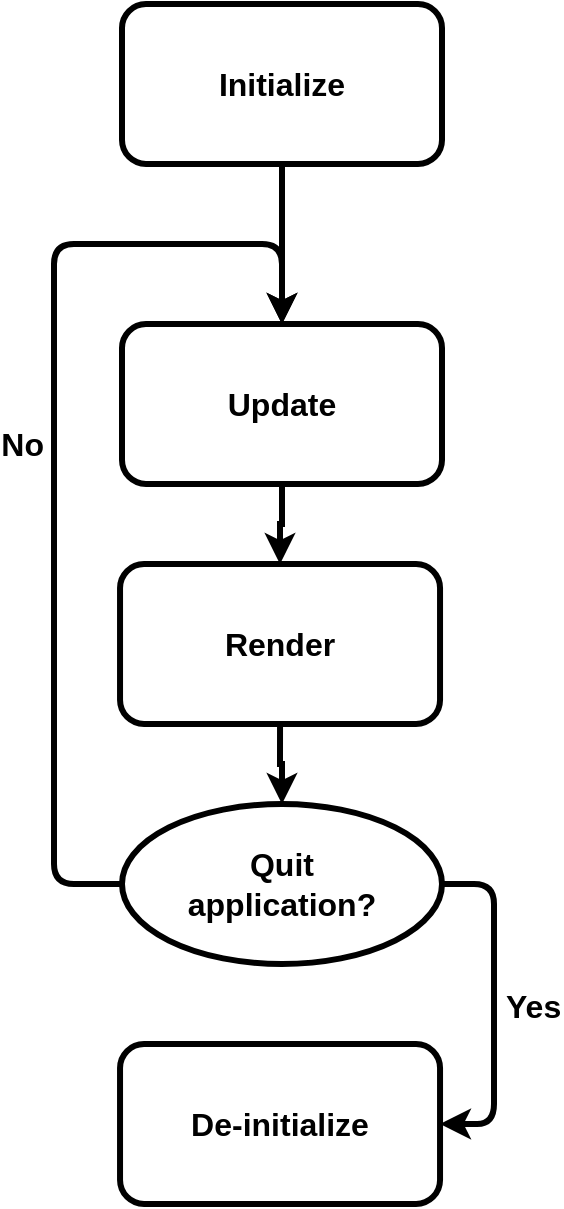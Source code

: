 <mxfile version="24.6.4" type="device">
  <diagram name="Page-1" id="YaxeNtwrjflqsDIea3og">
    <mxGraphModel dx="1114" dy="753" grid="1" gridSize="10" guides="1" tooltips="1" connect="1" arrows="1" fold="1" page="1" pageScale="1" pageWidth="827" pageHeight="1169" math="0" shadow="0">
      <root>
        <mxCell id="0" />
        <mxCell id="1" parent="0" />
        <mxCell id="oAPYUfPldh948HMvC5QU-23" style="edgeStyle=orthogonalEdgeStyle;rounded=0;orthogonalLoop=1;jettySize=auto;html=1;exitX=0.5;exitY=1;exitDx=0;exitDy=0;entryX=0.5;entryY=0;entryDx=0;entryDy=0;strokeWidth=3;" parent="1" source="oAPYUfPldh948HMvC5QU-2" target="oAPYUfPldh948HMvC5QU-3" edge="1">
          <mxGeometry relative="1" as="geometry" />
        </mxCell>
        <mxCell id="oAPYUfPldh948HMvC5QU-2" value="&lt;font style=&quot;font-size: 16px;&quot;&gt;Initialize&lt;/font&gt;" style="rounded=1;whiteSpace=wrap;html=1;strokeWidth=3;fontStyle=1;fillColor=none;" parent="1" vertex="1">
          <mxGeometry x="334" y="160" width="160" height="80" as="geometry" />
        </mxCell>
        <mxCell id="oAPYUfPldh948HMvC5QU-17" style="edgeStyle=orthogonalEdgeStyle;rounded=0;orthogonalLoop=1;jettySize=auto;html=1;exitX=0.5;exitY=1;exitDx=0;exitDy=0;entryX=0.5;entryY=0;entryDx=0;entryDy=0;strokeWidth=3;" parent="1" source="oAPYUfPldh948HMvC5QU-3" target="oAPYUfPldh948HMvC5QU-4" edge="1">
          <mxGeometry relative="1" as="geometry" />
        </mxCell>
        <mxCell id="oAPYUfPldh948HMvC5QU-3" value="&lt;font style=&quot;font-size: 16px;&quot;&gt;Update&lt;/font&gt;" style="rounded=1;whiteSpace=wrap;html=1;strokeWidth=3;fontStyle=1;fillColor=none;" parent="1" vertex="1">
          <mxGeometry x="334.0" y="320" width="160" height="80" as="geometry" />
        </mxCell>
        <mxCell id="oAPYUfPldh948HMvC5QU-20" style="edgeStyle=orthogonalEdgeStyle;rounded=0;orthogonalLoop=1;jettySize=auto;html=1;exitX=0.5;exitY=1;exitDx=0;exitDy=0;entryX=0.5;entryY=0;entryDx=0;entryDy=0;strokeWidth=3;" parent="1" source="oAPYUfPldh948HMvC5QU-4" target="oAPYUfPldh948HMvC5QU-19" edge="1">
          <mxGeometry relative="1" as="geometry" />
        </mxCell>
        <mxCell id="oAPYUfPldh948HMvC5QU-4" value="&lt;font style=&quot;font-size: 16px;&quot;&gt;Render&lt;/font&gt;" style="rounded=1;whiteSpace=wrap;html=1;strokeWidth=3;fontStyle=1;fillColor=none;" parent="1" vertex="1">
          <mxGeometry x="333.02" y="440" width="160" height="80" as="geometry" />
        </mxCell>
        <mxCell id="oAPYUfPldh948HMvC5QU-8" value="&lt;font style=&quot;font-size: 16px;&quot;&gt;De-initialize&lt;/font&gt;" style="rounded=1;whiteSpace=wrap;html=1;fontStyle=1;strokeWidth=3;fillColor=none;" parent="1" vertex="1">
          <mxGeometry x="333.02" y="680" width="160" height="80" as="geometry" />
        </mxCell>
        <mxCell id="oAPYUfPldh948HMvC5QU-21" value="No" style="edgeStyle=orthogonalEdgeStyle;rounded=1;orthogonalLoop=1;jettySize=auto;html=1;exitX=0;exitY=0.5;exitDx=0;exitDy=0;entryX=0.5;entryY=0;entryDx=0;entryDy=0;fontStyle=1;strokeWidth=3;fontSize=16;jumpStyle=none;curved=0;labelBackgroundColor=none;align=right;labelPosition=left;verticalLabelPosition=middle;verticalAlign=middle;spacing=6;" parent="1" source="oAPYUfPldh948HMvC5QU-19" target="oAPYUfPldh948HMvC5QU-3" edge="1">
          <mxGeometry relative="1" as="geometry">
            <Array as="points">
              <mxPoint x="300" y="600" />
              <mxPoint x="300" y="280" />
              <mxPoint x="414" y="280" />
            </Array>
          </mxGeometry>
        </mxCell>
        <mxCell id="oAPYUfPldh948HMvC5QU-22" value="Yes" style="edgeStyle=orthogonalEdgeStyle;rounded=1;orthogonalLoop=1;jettySize=auto;html=1;exitX=1;exitY=0.5;exitDx=0;exitDy=0;entryX=1;entryY=0.5;entryDx=0;entryDy=0;fontStyle=1;fontSize=16;strokeWidth=3;curved=0;labelBackgroundColor=none;spacing=6;labelPosition=right;verticalLabelPosition=middle;align=left;verticalAlign=middle;" parent="1" source="oAPYUfPldh948HMvC5QU-19" target="oAPYUfPldh948HMvC5QU-8" edge="1">
          <mxGeometry relative="1" as="geometry">
            <Array as="points">
              <mxPoint x="520" y="600" />
              <mxPoint x="520" y="720" />
            </Array>
          </mxGeometry>
        </mxCell>
        <mxCell id="oAPYUfPldh948HMvC5QU-19" value="&lt;b style=&quot;font-size: 16px;&quot;&gt;Quit&lt;/b&gt;&lt;div style=&quot;font-size: 16px;&quot;&gt;&lt;b style=&quot;font-size: 16px;&quot;&gt;application?&lt;/b&gt;&lt;/div&gt;" style="ellipse;whiteSpace=wrap;html=1;fontSize=16;strokeWidth=3;fillColor=none;" parent="1" vertex="1">
          <mxGeometry x="334" y="560" width="160" height="80" as="geometry" />
        </mxCell>
      </root>
    </mxGraphModel>
  </diagram>
</mxfile>
